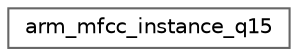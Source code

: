 digraph "Graphical Class Hierarchy"
{
 // LATEX_PDF_SIZE
  bgcolor="transparent";
  edge [fontname=Helvetica,fontsize=10,labelfontname=Helvetica,labelfontsize=10];
  node [fontname=Helvetica,fontsize=10,shape=box,height=0.2,width=0.4];
  rankdir="LR";
  Node0 [id="Node000000",label="arm_mfcc_instance_q15",height=0.2,width=0.4,color="grey40", fillcolor="white", style="filled",URL="$structarm__mfcc__instance__q15.html",tooltip=" "];
}

